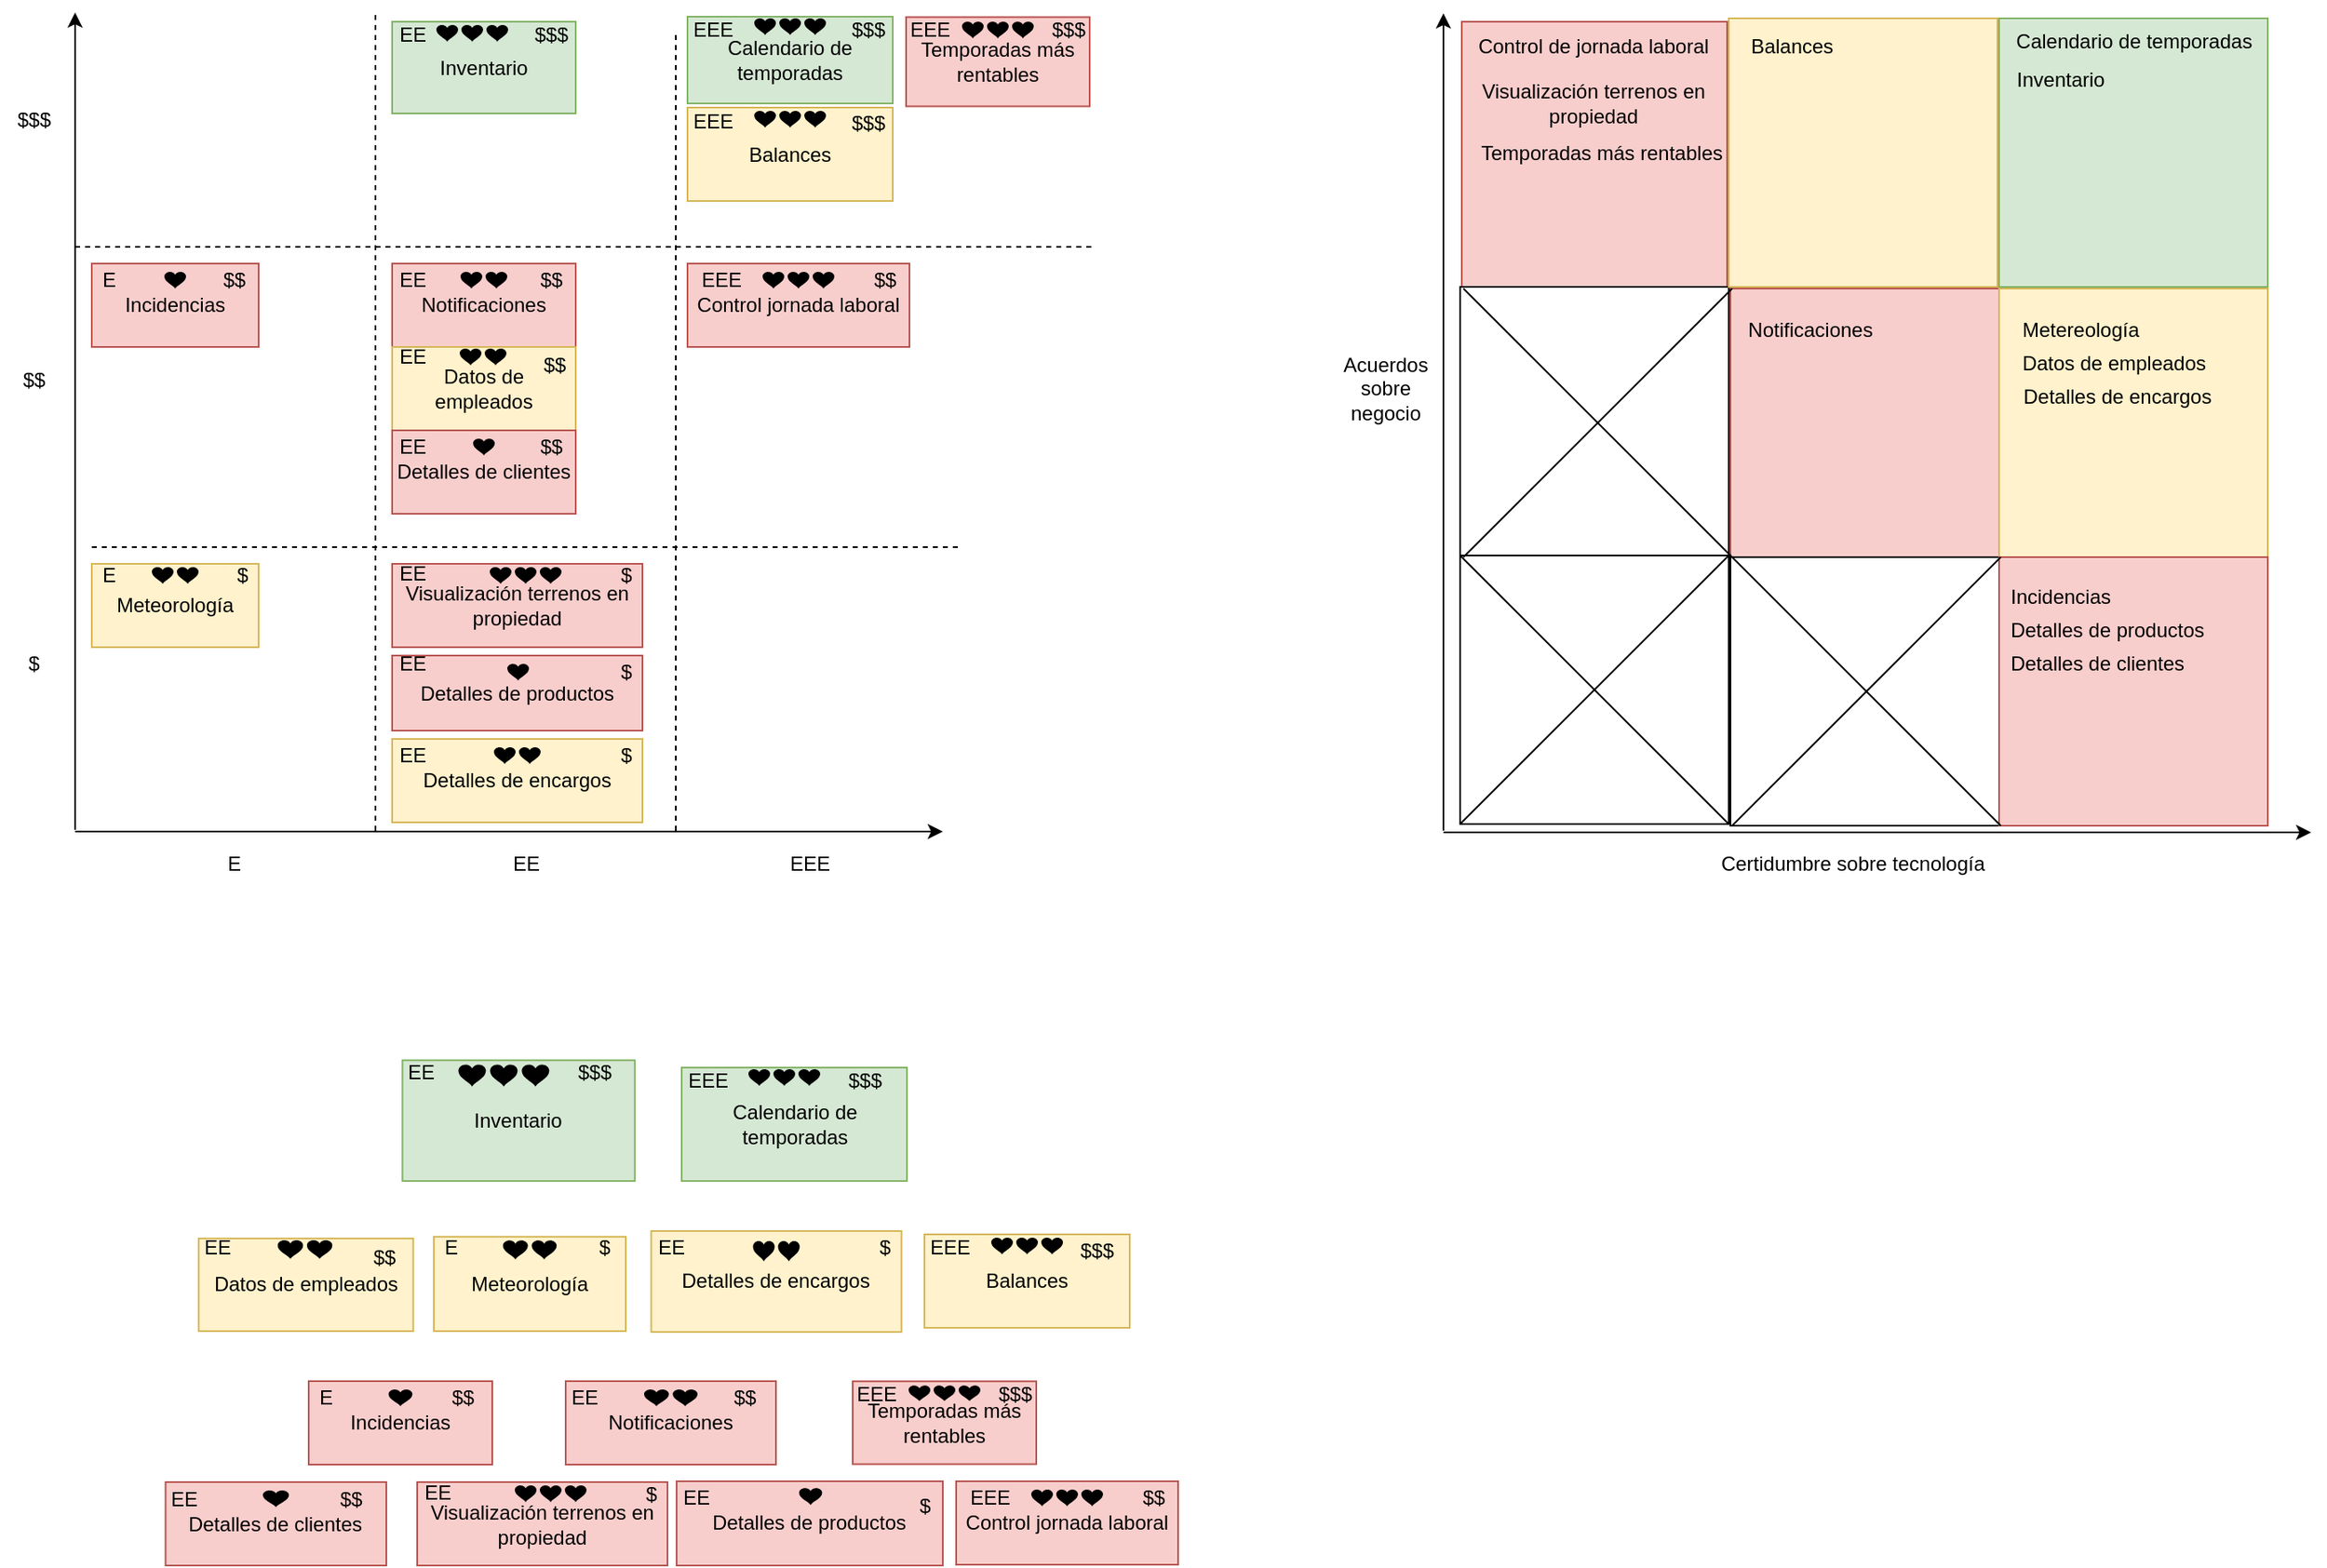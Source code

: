 <mxfile version="13.8.8" type="google"><diagram id="F2y6fxXFkvnbE19WJnJD" name="Page-1"><mxGraphModel dx="3422" dy="1370" grid="1" gridSize="10" guides="1" tooltips="1" connect="1" arrows="1" fold="1" page="1" pageScale="1" pageWidth="827" pageHeight="1169" math="0" shadow="0"><root><mxCell id="0"/><mxCell id="1" parent="0"/><mxCell id="ENHyDAVpFrFjdX2hlnL2-1" value="" style="endArrow=classic;html=1;" edge="1" parent="1"><mxGeometry width="50" height="50" relative="1" as="geometry"><mxPoint x="40" y="510" as="sourcePoint"/><mxPoint x="40" y="20" as="targetPoint"/></mxGeometry></mxCell><mxCell id="ENHyDAVpFrFjdX2hlnL2-2" value="" style="endArrow=classic;html=1;" edge="1" parent="1"><mxGeometry width="50" height="50" relative="1" as="geometry"><mxPoint x="40" y="511" as="sourcePoint"/><mxPoint x="560" y="511" as="targetPoint"/></mxGeometry></mxCell><mxCell id="ENHyDAVpFrFjdX2hlnL2-4" value="" style="endArrow=none;dashed=1;html=1;" edge="1" parent="1"><mxGeometry width="50" height="50" relative="1" as="geometry"><mxPoint x="240" y="460" as="sourcePoint"/><mxPoint x="240" y="40" as="targetPoint"/></mxGeometry></mxCell><mxCell id="ENHyDAVpFrFjdX2hlnL2-6" value="" style="whiteSpace=wrap;html=1;aspect=fixed;fillColor=#f8cecc;strokeColor=#b85450;" vertex="1" parent="1"><mxGeometry x="51" y="25" width="159" height="159" as="geometry"/></mxCell><mxCell id="ENHyDAVpFrFjdX2hlnL2-7" value="" style="whiteSpace=wrap;html=1;aspect=fixed;" vertex="1" parent="1"><mxGeometry x="50" y="184" width="161" height="161" as="geometry"/></mxCell><mxCell id="ENHyDAVpFrFjdX2hlnL2-8" value="" style="whiteSpace=wrap;html=1;aspect=fixed;" vertex="1" parent="1"><mxGeometry x="50" y="345" width="161" height="161" as="geometry"/></mxCell><mxCell id="ENHyDAVpFrFjdX2hlnL2-9" value="" style="whiteSpace=wrap;html=1;aspect=fixed;fillColor=#fff2cc;strokeColor=#d6b656;" vertex="1" parent="1"><mxGeometry x="211" y="23" width="161" height="161" as="geometry"/></mxCell><mxCell id="ENHyDAVpFrFjdX2hlnL2-10" value="" style="whiteSpace=wrap;html=1;aspect=fixed;fillColor=#f8cecc;strokeColor=#b85450;" vertex="1" parent="1"><mxGeometry x="212" y="185" width="161" height="161" as="geometry"/></mxCell><mxCell id="ENHyDAVpFrFjdX2hlnL2-11" value="" style="whiteSpace=wrap;html=1;aspect=fixed;" vertex="1" parent="1"><mxGeometry x="212" y="346" width="161" height="161" as="geometry"/></mxCell><mxCell id="ENHyDAVpFrFjdX2hlnL2-12" value="" style="whiteSpace=wrap;html=1;aspect=fixed;fillColor=#d5e8d4;strokeColor=#82b366;" vertex="1" parent="1"><mxGeometry x="373" y="23" width="161" height="161" as="geometry"/></mxCell><mxCell id="ENHyDAVpFrFjdX2hlnL2-13" value="" style="whiteSpace=wrap;html=1;aspect=fixed;fillColor=#fff2cc;strokeColor=#d6b656;" vertex="1" parent="1"><mxGeometry x="373" y="185" width="161" height="161" as="geometry"/></mxCell><mxCell id="ENHyDAVpFrFjdX2hlnL2-14" value="" style="whiteSpace=wrap;html=1;aspect=fixed;fillColor=#f8cecc;strokeColor=#b85450;" vertex="1" parent="1"><mxGeometry x="373" y="346" width="161" height="161" as="geometry"/></mxCell><mxCell id="ENHyDAVpFrFjdX2hlnL2-16" value="" style="endArrow=none;html=1;exitX=0;exitY=0;exitDx=0;exitDy=0;entryX=1;entryY=1;entryDx=0;entryDy=0;" edge="1" parent="1" source="ENHyDAVpFrFjdX2hlnL2-8" target="ENHyDAVpFrFjdX2hlnL2-8"><mxGeometry width="50" height="50" relative="1" as="geometry"><mxPoint x="90.5" y="400" as="sourcePoint"/><mxPoint x="170.5" y="400" as="targetPoint"/></mxGeometry></mxCell><mxCell id="ENHyDAVpFrFjdX2hlnL2-17" value="" style="endArrow=none;html=1;exitX=0;exitY=1;exitDx=0;exitDy=0;entryX=1;entryY=0;entryDx=0;entryDy=0;" edge="1" parent="1" source="ENHyDAVpFrFjdX2hlnL2-8" target="ENHyDAVpFrFjdX2hlnL2-8"><mxGeometry width="50" height="50" relative="1" as="geometry"><mxPoint x="70" y="490" as="sourcePoint"/><mxPoint x="120" y="440" as="targetPoint"/></mxGeometry></mxCell><mxCell id="ENHyDAVpFrFjdX2hlnL2-19" value="" style="endArrow=none;html=1;exitX=0;exitY=0;exitDx=0;exitDy=0;entryX=1;entryY=1;entryDx=0;entryDy=0;" edge="1" parent="1"><mxGeometry width="50" height="50" relative="1" as="geometry"><mxPoint x="52" y="185" as="sourcePoint"/><mxPoint x="213" y="346" as="targetPoint"/></mxGeometry></mxCell><mxCell id="ENHyDAVpFrFjdX2hlnL2-20" value="" style="endArrow=none;html=1;exitX=0;exitY=1;exitDx=0;exitDy=0;entryX=1;entryY=0;entryDx=0;entryDy=0;" edge="1" parent="1"><mxGeometry width="50" height="50" relative="1" as="geometry"><mxPoint x="52" y="346" as="sourcePoint"/><mxPoint x="213" y="185" as="targetPoint"/></mxGeometry></mxCell><mxCell id="ENHyDAVpFrFjdX2hlnL2-21" value="" style="endArrow=none;html=1;exitX=0;exitY=0;exitDx=0;exitDy=0;entryX=1;entryY=1;entryDx=0;entryDy=0;" edge="1" parent="1"><mxGeometry width="50" height="50" relative="1" as="geometry"><mxPoint x="213" y="346" as="sourcePoint"/><mxPoint x="374" y="507" as="targetPoint"/></mxGeometry></mxCell><mxCell id="ENHyDAVpFrFjdX2hlnL2-22" value="" style="endArrow=none;html=1;exitX=0;exitY=1;exitDx=0;exitDy=0;entryX=1;entryY=0;entryDx=0;entryDy=0;" edge="1" parent="1"><mxGeometry width="50" height="50" relative="1" as="geometry"><mxPoint x="213" y="507" as="sourcePoint"/><mxPoint x="374" y="346" as="targetPoint"/></mxGeometry></mxCell><mxCell id="ENHyDAVpFrFjdX2hlnL2-24" value="Acuerdos&lt;br&gt;sobre&lt;br&gt;negocio" style="text;html=1;align=center;verticalAlign=middle;resizable=0;points=[];autosize=1;" vertex="1" parent="1"><mxGeometry x="-30" y="220" width="70" height="50" as="geometry"/></mxCell><mxCell id="ENHyDAVpFrFjdX2hlnL2-25" value="Certidumbre sobre tecnología" style="text;html=1;align=center;verticalAlign=middle;resizable=0;points=[];autosize=1;" vertex="1" parent="1"><mxGeometry x="200" y="520" width="170" height="20" as="geometry"/></mxCell><mxCell id="ENHyDAVpFrFjdX2hlnL2-26" value="Metereología" style="text;html=1;strokeColor=none;fillColor=none;align=center;verticalAlign=middle;whiteSpace=wrap;rounded=0;" vertex="1" parent="1"><mxGeometry x="402" y="200" width="40" height="20" as="geometry"/></mxCell><mxCell id="ENHyDAVpFrFjdX2hlnL2-27" value="Calendario de temporadas" style="text;html=1;strokeColor=none;fillColor=none;align=center;verticalAlign=middle;whiteSpace=wrap;rounded=0;" vertex="1" parent="1"><mxGeometry x="378.5" y="27" width="150" height="20" as="geometry"/></mxCell><mxCell id="ENHyDAVpFrFjdX2hlnL2-28" value="Notificaciones" style="text;html=1;strokeColor=none;fillColor=none;align=center;verticalAlign=middle;whiteSpace=wrap;rounded=0;" vertex="1" parent="1"><mxGeometry x="240" y="200" width="40" height="20" as="geometry"/></mxCell><mxCell id="ENHyDAVpFrFjdX2hlnL2-29" value="Datos de empleados" style="text;html=1;strokeColor=none;fillColor=none;align=center;verticalAlign=middle;whiteSpace=wrap;rounded=0;" vertex="1" parent="1"><mxGeometry x="376.5" y="220" width="130" height="20" as="geometry"/></mxCell><mxCell id="ENHyDAVpFrFjdX2hlnL2-30" value="Balances" style="text;html=1;strokeColor=none;fillColor=none;align=center;verticalAlign=middle;whiteSpace=wrap;rounded=0;" vertex="1" parent="1"><mxGeometry x="229" y="30" width="40" height="20" as="geometry"/></mxCell><mxCell id="ENHyDAVpFrFjdX2hlnL2-31" value="Control de jornada laboral" style="text;html=1;strokeColor=none;fillColor=none;align=center;verticalAlign=middle;whiteSpace=wrap;rounded=0;" vertex="1" parent="1"><mxGeometry x="50" y="30" width="160" height="20" as="geometry"/></mxCell><mxCell id="ENHyDAVpFrFjdX2hlnL2-32" value="Inventario" style="text;html=1;strokeColor=none;fillColor=none;align=center;verticalAlign=middle;whiteSpace=wrap;rounded=0;" vertex="1" parent="1"><mxGeometry x="390" y="50" width="40" height="20" as="geometry"/></mxCell><mxCell id="ENHyDAVpFrFjdX2hlnL2-33" value="Incidencias" style="text;html=1;strokeColor=none;fillColor=none;align=center;verticalAlign=middle;whiteSpace=wrap;rounded=0;" vertex="1" parent="1"><mxGeometry x="390" y="360" width="40" height="20" as="geometry"/></mxCell><mxCell id="ENHyDAVpFrFjdX2hlnL2-36" value="Visualización terrenos en propiedad" style="text;html=1;strokeColor=none;fillColor=none;align=center;verticalAlign=middle;whiteSpace=wrap;rounded=0;" vertex="1" parent="1"><mxGeometry x="50" y="64" width="160" height="20" as="geometry"/></mxCell><mxCell id="ENHyDAVpFrFjdX2hlnL2-37" value="Temporadas más rentables" style="text;html=1;strokeColor=none;fillColor=none;align=center;verticalAlign=middle;whiteSpace=wrap;rounded=0;" vertex="1" parent="1"><mxGeometry x="60" y="93.5" width="150" height="20" as="geometry"/></mxCell><mxCell id="ENHyDAVpFrFjdX2hlnL2-38" value="Detalles de productos" style="text;html=1;strokeColor=none;fillColor=none;align=center;verticalAlign=middle;whiteSpace=wrap;rounded=0;" vertex="1" parent="1"><mxGeometry x="376.5" y="380" width="122" height="20" as="geometry"/></mxCell><mxCell id="ENHyDAVpFrFjdX2hlnL2-39" value="Detalles de encargos" style="text;html=1;strokeColor=none;fillColor=none;align=center;verticalAlign=middle;whiteSpace=wrap;rounded=0;" vertex="1" parent="1"><mxGeometry x="377.5" y="240" width="131.5" height="20" as="geometry"/></mxCell><mxCell id="ENHyDAVpFrFjdX2hlnL2-40" value="Detalles de clientes" style="text;html=1;strokeColor=none;fillColor=none;align=center;verticalAlign=middle;whiteSpace=wrap;rounded=0;" vertex="1" parent="1"><mxGeometry x="365.75" y="400" width="131.5" height="20" as="geometry"/></mxCell><mxCell id="ENHyDAVpFrFjdX2hlnL2-42" value="Visualización terrenos en propiedad" style="rounded=0;whiteSpace=wrap;html=1;fillColor=#f8cecc;strokeColor=#b85450;" vertex="1" parent="1"><mxGeometry x="-590" y="350" width="150" height="50" as="geometry"/></mxCell><mxCell id="ENHyDAVpFrFjdX2hlnL2-43" value="Control jornada laboral" style="rounded=0;whiteSpace=wrap;html=1;fillColor=#f8cecc;strokeColor=#b85450;" vertex="1" parent="1"><mxGeometry x="-413" y="170" width="133" height="50" as="geometry"/></mxCell><mxCell id="ENHyDAVpFrFjdX2hlnL2-44" value="Balances" style="rounded=0;whiteSpace=wrap;html=1;fillColor=#fff2cc;strokeColor=#d6b656;" vertex="1" parent="1"><mxGeometry x="-413" y="76.5" width="123" height="56" as="geometry"/></mxCell><mxCell id="ENHyDAVpFrFjdX2hlnL2-45" value="Inventario" style="rounded=0;whiteSpace=wrap;html=1;fillColor=#d5e8d4;strokeColor=#82b366;" vertex="1" parent="1"><mxGeometry x="-590" y="25" width="110" height="55" as="geometry"/></mxCell><mxCell id="ENHyDAVpFrFjdX2hlnL2-46" value="Calendario de temporadas" style="rounded=0;whiteSpace=wrap;html=1;fillColor=#d5e8d4;strokeColor=#82b366;" vertex="1" parent="1"><mxGeometry x="-413" y="22" width="123" height="52" as="geometry"/></mxCell><mxCell id="ENHyDAVpFrFjdX2hlnL2-47" value="Temporadas más rentables" style="rounded=0;whiteSpace=wrap;html=1;fillColor=#f8cecc;strokeColor=#b85450;" vertex="1" parent="1"><mxGeometry x="-282" y="22.25" width="110" height="53.5" as="geometry"/></mxCell><mxCell id="ENHyDAVpFrFjdX2hlnL2-48" value="" style="endArrow=classic;html=1;" edge="1" parent="1"><mxGeometry width="50" height="50" relative="1" as="geometry"><mxPoint x="-780" y="509.5" as="sourcePoint"/><mxPoint x="-780" y="19.5" as="targetPoint"/></mxGeometry></mxCell><mxCell id="ENHyDAVpFrFjdX2hlnL2-49" value="" style="endArrow=classic;html=1;" edge="1" parent="1"><mxGeometry width="50" height="50" relative="1" as="geometry"><mxPoint x="-780" y="510.5" as="sourcePoint"/><mxPoint x="-260" y="510.5" as="targetPoint"/></mxGeometry></mxCell><mxCell id="ENHyDAVpFrFjdX2hlnL2-50" value="" style="endArrow=none;dashed=1;html=1;" edge="1" parent="1"><mxGeometry width="50" height="50" relative="1" as="geometry"><mxPoint x="-600" y="510" as="sourcePoint"/><mxPoint x="-600" y="20" as="targetPoint"/></mxGeometry></mxCell><mxCell id="ENHyDAVpFrFjdX2hlnL2-51" value="" style="endArrow=none;dashed=1;html=1;" edge="1" parent="1"><mxGeometry width="50" height="50" relative="1" as="geometry"><mxPoint x="-420" y="510" as="sourcePoint"/><mxPoint x="-420" y="30" as="targetPoint"/></mxGeometry></mxCell><mxCell id="ENHyDAVpFrFjdX2hlnL2-52" value="" style="endArrow=none;dashed=1;html=1;" edge="1" parent="1"><mxGeometry width="50" height="50" relative="1" as="geometry"><mxPoint x="-770" y="340" as="sourcePoint"/><mxPoint x="-250" y="340" as="targetPoint"/></mxGeometry></mxCell><mxCell id="ENHyDAVpFrFjdX2hlnL2-53" value="" style="endArrow=none;dashed=1;html=1;" edge="1" parent="1"><mxGeometry width="50" height="50" relative="1" as="geometry"><mxPoint x="-780" y="160" as="sourcePoint"/><mxPoint x="-170" y="160" as="targetPoint"/></mxGeometry></mxCell><mxCell id="ENHyDAVpFrFjdX2hlnL2-54" value="EEE" style="text;html=1;align=center;verticalAlign=middle;resizable=0;points=[];autosize=1;" vertex="1" parent="1"><mxGeometry x="-360" y="520" width="40" height="20" as="geometry"/></mxCell><mxCell id="ENHyDAVpFrFjdX2hlnL2-55" value="EE" style="text;html=1;align=center;verticalAlign=middle;resizable=0;points=[];autosize=1;" vertex="1" parent="1"><mxGeometry x="-525" y="520" width="30" height="20" as="geometry"/></mxCell><mxCell id="ENHyDAVpFrFjdX2hlnL2-56" value="E" style="text;html=1;align=center;verticalAlign=middle;resizable=0;points=[];autosize=1;" vertex="1" parent="1"><mxGeometry x="-695" y="520" width="20" height="20" as="geometry"/></mxCell><mxCell id="ENHyDAVpFrFjdX2hlnL2-57" value="$" style="text;html=1;align=center;verticalAlign=middle;resizable=0;points=[];autosize=1;" vertex="1" parent="1"><mxGeometry x="-815" y="400" width="20" height="20" as="geometry"/></mxCell><mxCell id="ENHyDAVpFrFjdX2hlnL2-58" value="$$" style="text;html=1;align=center;verticalAlign=middle;resizable=0;points=[];autosize=1;" vertex="1" parent="1"><mxGeometry x="-820" y="230" width="30" height="20" as="geometry"/></mxCell><mxCell id="ENHyDAVpFrFjdX2hlnL2-59" value="$$$" style="text;html=1;align=center;verticalAlign=middle;resizable=0;points=[];autosize=1;" vertex="1" parent="1"><mxGeometry x="-825" y="73.5" width="40" height="20" as="geometry"/></mxCell><mxCell id="ENHyDAVpFrFjdX2hlnL2-60" value="Notificaciones" style="rounded=0;whiteSpace=wrap;html=1;fillColor=#f8cecc;strokeColor=#b85450;" vertex="1" parent="1"><mxGeometry x="-590" y="170" width="110" height="50" as="geometry"/></mxCell><mxCell id="ENHyDAVpFrFjdX2hlnL2-61" value="Meteorología" style="rounded=0;whiteSpace=wrap;html=1;fillColor=#fff2cc;strokeColor=#d6b656;" vertex="1" parent="1"><mxGeometry x="-770" y="350" width="100" height="50" as="geometry"/></mxCell><mxCell id="ENHyDAVpFrFjdX2hlnL2-62" value="Datos de empleados" style="rounded=0;whiteSpace=wrap;html=1;fillColor=#fff2cc;strokeColor=#d6b656;" vertex="1" parent="1"><mxGeometry x="-590" y="220" width="110" height="50" as="geometry"/></mxCell><mxCell id="ENHyDAVpFrFjdX2hlnL2-63" value="Detalles de encargos" style="rounded=0;whiteSpace=wrap;html=1;fillColor=#fff2cc;strokeColor=#d6b656;" vertex="1" parent="1"><mxGeometry x="-590" y="455" width="150" height="50" as="geometry"/></mxCell><mxCell id="ENHyDAVpFrFjdX2hlnL2-64" value="Incidencias" style="rounded=0;whiteSpace=wrap;html=1;fillColor=#f8cecc;strokeColor=#b85450;" vertex="1" parent="1"><mxGeometry x="-770" y="170" width="100" height="50" as="geometry"/></mxCell><mxCell id="ENHyDAVpFrFjdX2hlnL2-65" value="Detalles de productos" style="rounded=0;whiteSpace=wrap;html=1;fillColor=#f8cecc;strokeColor=#b85450;" vertex="1" parent="1"><mxGeometry x="-590" y="405" width="150" height="45" as="geometry"/></mxCell><mxCell id="ENHyDAVpFrFjdX2hlnL2-66" value="Detalles de clientes" style="rounded=0;whiteSpace=wrap;html=1;fillColor=#f8cecc;strokeColor=#b85450;" vertex="1" parent="1"><mxGeometry x="-590" y="270" width="110" height="50" as="geometry"/></mxCell><mxCell id="ENHyDAVpFrFjdX2hlnL2-69" value="" style="shape=mxgraph.signs.healthcare.heart_2;html=1;pointerEvents=1;fillColor=#000000;strokeColor=none;verticalLabelPosition=bottom;verticalAlign=top;align=center;" vertex="1" parent="1"><mxGeometry x="-338" y="175" width="13" height="10" as="geometry"/></mxCell><mxCell id="ENHyDAVpFrFjdX2hlnL2-71" value="" style="shape=mxgraph.signs.healthcare.heart_2;html=1;pointerEvents=1;fillColor=#000000;strokeColor=none;verticalLabelPosition=bottom;verticalAlign=top;align=center;" vertex="1" parent="1"><mxGeometry x="-353" y="175" width="13" height="10" as="geometry"/></mxCell><mxCell id="ENHyDAVpFrFjdX2hlnL2-72" value="" style="shape=mxgraph.signs.healthcare.heart_2;html=1;pointerEvents=1;fillColor=#000000;strokeColor=none;verticalLabelPosition=bottom;verticalAlign=top;align=center;" vertex="1" parent="1"><mxGeometry x="-368" y="175" width="13" height="10" as="geometry"/></mxCell><mxCell id="ENHyDAVpFrFjdX2hlnL2-76" value="" style="shape=mxgraph.signs.healthcare.heart_2;html=1;pointerEvents=1;fillColor=#000000;strokeColor=none;verticalLabelPosition=bottom;verticalAlign=top;align=center;" vertex="1" parent="1"><mxGeometry x="-501.5" y="352" width="13" height="10" as="geometry"/></mxCell><mxCell id="ENHyDAVpFrFjdX2hlnL2-77" value="" style="shape=mxgraph.signs.healthcare.heart_2;html=1;pointerEvents=1;fillColor=#000000;strokeColor=none;verticalLabelPosition=bottom;verticalAlign=top;align=center;" vertex="1" parent="1"><mxGeometry x="-516.5" y="352" width="13" height="10" as="geometry"/></mxCell><mxCell id="ENHyDAVpFrFjdX2hlnL2-78" value="" style="shape=mxgraph.signs.healthcare.heart_2;html=1;pointerEvents=1;fillColor=#000000;strokeColor=none;verticalLabelPosition=bottom;verticalAlign=top;align=center;" vertex="1" parent="1"><mxGeometry x="-531.5" y="352" width="13" height="10" as="geometry"/></mxCell><mxCell id="ENHyDAVpFrFjdX2hlnL2-82" value="" style="shape=mxgraph.signs.healthcare.heart_2;html=1;pointerEvents=1;fillColor=#000000;strokeColor=none;verticalLabelPosition=bottom;verticalAlign=top;align=center;" vertex="1" parent="1"><mxGeometry x="-218.5" y="25" width="13" height="10" as="geometry"/></mxCell><mxCell id="ENHyDAVpFrFjdX2hlnL2-83" value="" style="shape=mxgraph.signs.healthcare.heart_2;html=1;pointerEvents=1;fillColor=#000000;strokeColor=none;verticalLabelPosition=bottom;verticalAlign=top;align=center;" vertex="1" parent="1"><mxGeometry x="-233.5" y="25" width="13" height="10" as="geometry"/></mxCell><mxCell id="ENHyDAVpFrFjdX2hlnL2-84" value="" style="shape=mxgraph.signs.healthcare.heart_2;html=1;pointerEvents=1;fillColor=#000000;strokeColor=none;verticalLabelPosition=bottom;verticalAlign=top;align=center;" vertex="1" parent="1"><mxGeometry x="-248.5" y="25" width="13" height="10" as="geometry"/></mxCell><mxCell id="ENHyDAVpFrFjdX2hlnL2-85" value="" style="shape=mxgraph.signs.healthcare.heart_2;html=1;pointerEvents=1;fillColor=#000000;strokeColor=none;verticalLabelPosition=bottom;verticalAlign=top;align=center;" vertex="1" parent="1"><mxGeometry x="-343" y="78.5" width="13" height="10" as="geometry"/></mxCell><mxCell id="ENHyDAVpFrFjdX2hlnL2-86" value="" style="shape=mxgraph.signs.healthcare.heart_2;html=1;pointerEvents=1;fillColor=#000000;strokeColor=none;verticalLabelPosition=bottom;verticalAlign=top;align=center;" vertex="1" parent="1"><mxGeometry x="-358" y="78.5" width="13" height="10" as="geometry"/></mxCell><mxCell id="ENHyDAVpFrFjdX2hlnL2-87" value="" style="shape=mxgraph.signs.healthcare.heart_2;html=1;pointerEvents=1;fillColor=#000000;strokeColor=none;verticalLabelPosition=bottom;verticalAlign=top;align=center;" vertex="1" parent="1"><mxGeometry x="-373" y="78.5" width="13" height="10" as="geometry"/></mxCell><mxCell id="ENHyDAVpFrFjdX2hlnL2-91" value="" style="shape=mxgraph.signs.healthcare.heart_2;html=1;pointerEvents=1;fillColor=#000000;strokeColor=none;verticalLabelPosition=bottom;verticalAlign=top;align=center;" vertex="1" parent="1"><mxGeometry x="-343" y="23" width="13" height="10" as="geometry"/></mxCell><mxCell id="ENHyDAVpFrFjdX2hlnL2-92" value="" style="shape=mxgraph.signs.healthcare.heart_2;html=1;pointerEvents=1;fillColor=#000000;strokeColor=none;verticalLabelPosition=bottom;verticalAlign=top;align=center;" vertex="1" parent="1"><mxGeometry x="-358" y="23" width="13" height="10" as="geometry"/></mxCell><mxCell id="ENHyDAVpFrFjdX2hlnL2-93" value="" style="shape=mxgraph.signs.healthcare.heart_2;html=1;pointerEvents=1;fillColor=#000000;strokeColor=none;verticalLabelPosition=bottom;verticalAlign=top;align=center;" vertex="1" parent="1"><mxGeometry x="-373" y="23" width="13" height="10" as="geometry"/></mxCell><mxCell id="ENHyDAVpFrFjdX2hlnL2-94" value="" style="shape=mxgraph.signs.healthcare.heart_2;html=1;pointerEvents=1;fillColor=#000000;strokeColor=none;verticalLabelPosition=bottom;verticalAlign=top;align=center;" vertex="1" parent="1"><mxGeometry x="-533.5" y="27" width="13" height="10" as="geometry"/></mxCell><mxCell id="ENHyDAVpFrFjdX2hlnL2-95" value="" style="shape=mxgraph.signs.healthcare.heart_2;html=1;pointerEvents=1;fillColor=#000000;strokeColor=none;verticalLabelPosition=bottom;verticalAlign=top;align=center;" vertex="1" parent="1"><mxGeometry x="-548.5" y="27" width="13" height="10" as="geometry"/></mxCell><mxCell id="ENHyDAVpFrFjdX2hlnL2-96" value="" style="shape=mxgraph.signs.healthcare.heart_2;html=1;pointerEvents=1;fillColor=#000000;strokeColor=none;verticalLabelPosition=bottom;verticalAlign=top;align=center;" vertex="1" parent="1"><mxGeometry x="-563.5" y="27" width="13" height="10" as="geometry"/></mxCell><mxCell id="ENHyDAVpFrFjdX2hlnL2-100" value="" style="shape=mxgraph.signs.healthcare.heart_2;html=1;pointerEvents=1;fillColor=#000000;strokeColor=none;verticalLabelPosition=bottom;verticalAlign=top;align=center;" vertex="1" parent="1"><mxGeometry x="-534" y="175" width="13" height="10" as="geometry"/></mxCell><mxCell id="ENHyDAVpFrFjdX2hlnL2-101" value="" style="shape=mxgraph.signs.healthcare.heart_2;html=1;pointerEvents=1;fillColor=#000000;strokeColor=none;verticalLabelPosition=bottom;verticalAlign=top;align=center;" vertex="1" parent="1"><mxGeometry x="-549" y="175" width="13" height="10" as="geometry"/></mxCell><mxCell id="ENHyDAVpFrFjdX2hlnL2-102" value="" style="shape=mxgraph.signs.healthcare.heart_2;html=1;pointerEvents=1;fillColor=#000000;strokeColor=none;verticalLabelPosition=bottom;verticalAlign=top;align=center;" vertex="1" parent="1"><mxGeometry x="-719" y="352" width="13" height="10" as="geometry"/></mxCell><mxCell id="ENHyDAVpFrFjdX2hlnL2-103" value="" style="shape=mxgraph.signs.healthcare.heart_2;html=1;pointerEvents=1;fillColor=#000000;strokeColor=none;verticalLabelPosition=bottom;verticalAlign=top;align=center;" vertex="1" parent="1"><mxGeometry x="-734" y="352" width="13" height="10" as="geometry"/></mxCell><mxCell id="ENHyDAVpFrFjdX2hlnL2-104" value="" style="shape=mxgraph.signs.healthcare.heart_2;html=1;pointerEvents=1;fillColor=#000000;strokeColor=none;verticalLabelPosition=bottom;verticalAlign=top;align=center;" vertex="1" parent="1"><mxGeometry x="-534.5" y="221" width="13" height="10" as="geometry"/></mxCell><mxCell id="ENHyDAVpFrFjdX2hlnL2-105" value="" style="shape=mxgraph.signs.healthcare.heart_2;html=1;pointerEvents=1;fillColor=#000000;strokeColor=none;verticalLabelPosition=bottom;verticalAlign=top;align=center;" vertex="1" parent="1"><mxGeometry x="-549.5" y="221" width="13" height="10" as="geometry"/></mxCell><mxCell id="ENHyDAVpFrFjdX2hlnL2-106" value="" style="shape=mxgraph.signs.healthcare.heart_2;html=1;pointerEvents=1;fillColor=#000000;strokeColor=none;verticalLabelPosition=bottom;verticalAlign=top;align=center;" vertex="1" parent="1"><mxGeometry x="-514" y="460" width="13" height="10" as="geometry"/></mxCell><mxCell id="ENHyDAVpFrFjdX2hlnL2-107" value="" style="shape=mxgraph.signs.healthcare.heart_2;html=1;pointerEvents=1;fillColor=#000000;strokeColor=none;verticalLabelPosition=bottom;verticalAlign=top;align=center;" vertex="1" parent="1"><mxGeometry x="-529" y="460" width="13" height="10" as="geometry"/></mxCell><mxCell id="ENHyDAVpFrFjdX2hlnL2-108" value="" style="shape=mxgraph.signs.healthcare.heart_2;html=1;pointerEvents=1;fillColor=#000000;strokeColor=none;verticalLabelPosition=bottom;verticalAlign=top;align=center;" vertex="1" parent="1"><mxGeometry x="-521" y="410" width="13" height="10" as="geometry"/></mxCell><mxCell id="ENHyDAVpFrFjdX2hlnL2-109" value="" style="shape=mxgraph.signs.healthcare.heart_2;html=1;pointerEvents=1;fillColor=#000000;strokeColor=none;verticalLabelPosition=bottom;verticalAlign=top;align=center;" vertex="1" parent="1"><mxGeometry x="-541.5" y="275" width="13" height="10" as="geometry"/></mxCell><mxCell id="ENHyDAVpFrFjdX2hlnL2-110" value="" style="shape=mxgraph.signs.healthcare.heart_2;html=1;pointerEvents=1;fillColor=#000000;strokeColor=none;verticalLabelPosition=bottom;verticalAlign=top;align=center;" vertex="1" parent="1"><mxGeometry x="-726.5" y="175" width="13" height="10" as="geometry"/></mxCell><mxCell id="ENHyDAVpFrFjdX2hlnL2-125" value="$" style="text;html=1;align=center;verticalAlign=middle;resizable=0;points=[];autosize=1;" vertex="1" parent="1"><mxGeometry x="-690" y="347" width="20" height="20" as="geometry"/></mxCell><mxCell id="ENHyDAVpFrFjdX2hlnL2-126" value="$" style="text;html=1;align=center;verticalAlign=middle;resizable=0;points=[];autosize=1;" vertex="1" parent="1"><mxGeometry x="-460" y="347" width="20" height="20" as="geometry"/></mxCell><mxCell id="ENHyDAVpFrFjdX2hlnL2-127" value="$" style="text;html=1;align=center;verticalAlign=middle;resizable=0;points=[];autosize=1;" vertex="1" parent="1"><mxGeometry x="-460" y="405" width="20" height="20" as="geometry"/></mxCell><mxCell id="ENHyDAVpFrFjdX2hlnL2-128" value="$" style="text;html=1;align=center;verticalAlign=middle;resizable=0;points=[];autosize=1;" vertex="1" parent="1"><mxGeometry x="-460" y="455" width="20" height="20" as="geometry"/></mxCell><mxCell id="ENHyDAVpFrFjdX2hlnL2-129" value="$$" style="text;html=1;align=center;verticalAlign=middle;resizable=0;points=[];autosize=1;" vertex="1" parent="1"><mxGeometry x="-700" y="170" width="30" height="20" as="geometry"/></mxCell><mxCell id="ENHyDAVpFrFjdX2hlnL2-130" value="$$" style="text;html=1;align=center;verticalAlign=middle;resizable=0;points=[];autosize=1;" vertex="1" parent="1"><mxGeometry x="-510" y="170" width="30" height="20" as="geometry"/></mxCell><mxCell id="ENHyDAVpFrFjdX2hlnL2-131" value="$$" style="text;html=1;align=center;verticalAlign=middle;resizable=0;points=[];autosize=1;" vertex="1" parent="1"><mxGeometry x="-508" y="221" width="30" height="20" as="geometry"/></mxCell><mxCell id="ENHyDAVpFrFjdX2hlnL2-132" value="$$" style="text;html=1;align=center;verticalAlign=middle;resizable=0;points=[];autosize=1;" vertex="1" parent="1"><mxGeometry x="-510" y="270" width="30" height="20" as="geometry"/></mxCell><mxCell id="ENHyDAVpFrFjdX2hlnL2-133" value="$$" style="text;html=1;align=center;verticalAlign=middle;resizable=0;points=[];autosize=1;" vertex="1" parent="1"><mxGeometry x="-310" y="170" width="30" height="20" as="geometry"/></mxCell><mxCell id="ENHyDAVpFrFjdX2hlnL2-134" value="$$$" style="text;html=1;align=center;verticalAlign=middle;resizable=0;points=[];autosize=1;" vertex="1" parent="1"><mxGeometry x="-515" y="23" width="40" height="20" as="geometry"/></mxCell><mxCell id="ENHyDAVpFrFjdX2hlnL2-135" value="$$$" style="text;html=1;align=center;verticalAlign=middle;resizable=0;points=[];autosize=1;" vertex="1" parent="1"><mxGeometry x="-325" y="20" width="40" height="20" as="geometry"/></mxCell><mxCell id="ENHyDAVpFrFjdX2hlnL2-136" value="$$$" style="text;html=1;align=center;verticalAlign=middle;resizable=0;points=[];autosize=1;" vertex="1" parent="1"><mxGeometry x="-205.5" y="20" width="40" height="20" as="geometry"/></mxCell><mxCell id="ENHyDAVpFrFjdX2hlnL2-138" value="$$$" style="text;html=1;align=center;verticalAlign=middle;resizable=0;points=[];autosize=1;" vertex="1" parent="1"><mxGeometry x="-325" y="75.75" width="40" height="20" as="geometry"/></mxCell><mxCell id="ENHyDAVpFrFjdX2hlnL2-139" value="E" style="text;html=1;align=center;verticalAlign=middle;resizable=0;points=[];autosize=1;" vertex="1" parent="1"><mxGeometry x="-770" y="347" width="20" height="20" as="geometry"/></mxCell><mxCell id="ENHyDAVpFrFjdX2hlnL2-140" value="E" style="text;html=1;align=center;verticalAlign=middle;resizable=0;points=[];autosize=1;" vertex="1" parent="1"><mxGeometry x="-770" y="170" width="20" height="20" as="geometry"/></mxCell><mxCell id="ENHyDAVpFrFjdX2hlnL2-141" value="EE" style="text;html=1;align=center;verticalAlign=middle;resizable=0;points=[];autosize=1;" vertex="1" parent="1"><mxGeometry x="-593.5" y="346" width="30" height="20" as="geometry"/></mxCell><mxCell id="ENHyDAVpFrFjdX2hlnL2-142" value="EE" style="text;html=1;align=center;verticalAlign=middle;resizable=0;points=[];autosize=1;" vertex="1" parent="1"><mxGeometry x="-593.5" y="400" width="30" height="20" as="geometry"/></mxCell><mxCell id="ENHyDAVpFrFjdX2hlnL2-143" value="EE" style="text;html=1;align=center;verticalAlign=middle;resizable=0;points=[];autosize=1;" vertex="1" parent="1"><mxGeometry x="-593.5" y="455" width="30" height="20" as="geometry"/></mxCell><mxCell id="ENHyDAVpFrFjdX2hlnL2-144" value="EE" style="text;html=1;align=center;verticalAlign=middle;resizable=0;points=[];autosize=1;" vertex="1" parent="1"><mxGeometry x="-593.5" y="170" width="30" height="20" as="geometry"/></mxCell><mxCell id="ENHyDAVpFrFjdX2hlnL2-145" value="EE" style="text;html=1;align=center;verticalAlign=middle;resizable=0;points=[];autosize=1;" vertex="1" parent="1"><mxGeometry x="-593.5" y="216" width="30" height="20" as="geometry"/></mxCell><mxCell id="ENHyDAVpFrFjdX2hlnL2-146" value="EE" style="text;html=1;align=center;verticalAlign=middle;resizable=0;points=[];autosize=1;" vertex="1" parent="1"><mxGeometry x="-593.5" y="270" width="30" height="20" as="geometry"/></mxCell><mxCell id="ENHyDAVpFrFjdX2hlnL2-147" value="EE" style="text;html=1;align=center;verticalAlign=middle;resizable=0;points=[];autosize=1;" vertex="1" parent="1"><mxGeometry x="-593.5" y="23" width="30" height="20" as="geometry"/></mxCell><mxCell id="ENHyDAVpFrFjdX2hlnL2-148" value="EEE" style="text;html=1;align=center;verticalAlign=middle;resizable=0;points=[];autosize=1;" vertex="1" parent="1"><mxGeometry x="-413" y="170" width="40" height="20" as="geometry"/></mxCell><mxCell id="ENHyDAVpFrFjdX2hlnL2-149" value="EEE" style="text;html=1;align=center;verticalAlign=middle;resizable=0;points=[];autosize=1;" vertex="1" parent="1"><mxGeometry x="-418" y="74.5" width="40" height="20" as="geometry"/></mxCell><mxCell id="ENHyDAVpFrFjdX2hlnL2-150" value="EEE" style="text;html=1;align=center;verticalAlign=middle;resizable=0;points=[];autosize=1;" vertex="1" parent="1"><mxGeometry x="-418" y="20" width="40" height="20" as="geometry"/></mxCell><mxCell id="ENHyDAVpFrFjdX2hlnL2-151" value="EEE" style="text;html=1;align=center;verticalAlign=middle;resizable=0;points=[];autosize=1;" vertex="1" parent="1"><mxGeometry x="-288" y="20" width="40" height="20" as="geometry"/></mxCell><mxCell id="ENHyDAVpFrFjdX2hlnL2-232" value="" style="group" vertex="1" connectable="0" parent="1"><mxGeometry x="-588.25" y="645" width="150" height="75" as="geometry"/></mxCell><mxCell id="ENHyDAVpFrFjdX2hlnL2-155" value="Inventario" style="rounded=0;whiteSpace=wrap;html=1;fillColor=#d5e8d4;strokeColor=#82b366;" vertex="1" parent="ENHyDAVpFrFjdX2hlnL2-232"><mxGeometry x="4.43" y="2.632" width="139.241" height="72.368" as="geometry"/></mxCell><mxCell id="ENHyDAVpFrFjdX2hlnL2-192" value="" style="shape=mxgraph.signs.healthcare.heart_2;html=1;pointerEvents=1;fillColor=#000000;strokeColor=none;verticalLabelPosition=bottom;verticalAlign=top;align=center;" vertex="1" parent="ENHyDAVpFrFjdX2hlnL2-232"><mxGeometry x="75.949" y="5.263" width="16.456" height="13.158" as="geometry"/></mxCell><mxCell id="ENHyDAVpFrFjdX2hlnL2-193" value="" style="shape=mxgraph.signs.healthcare.heart_2;html=1;pointerEvents=1;fillColor=#000000;strokeColor=none;verticalLabelPosition=bottom;verticalAlign=top;align=center;" vertex="1" parent="ENHyDAVpFrFjdX2hlnL2-232"><mxGeometry x="56.962" y="5.263" width="16.456" height="13.158" as="geometry"/></mxCell><mxCell id="ENHyDAVpFrFjdX2hlnL2-194" value="" style="shape=mxgraph.signs.healthcare.heart_2;html=1;pointerEvents=1;fillColor=#000000;strokeColor=none;verticalLabelPosition=bottom;verticalAlign=top;align=center;" vertex="1" parent="ENHyDAVpFrFjdX2hlnL2-232"><mxGeometry x="37.975" y="5.263" width="16.456" height="13.158" as="geometry"/></mxCell><mxCell id="ENHyDAVpFrFjdX2hlnL2-215" value="$$$" style="text;html=1;align=center;verticalAlign=middle;resizable=0;points=[];autosize=1;" vertex="1" parent="ENHyDAVpFrFjdX2hlnL2-232"><mxGeometry x="99.367" width="40" height="20" as="geometry"/></mxCell><mxCell id="ENHyDAVpFrFjdX2hlnL2-227" value="EE" style="text;html=1;align=center;verticalAlign=middle;resizable=0;points=[];autosize=1;" vertex="1" parent="ENHyDAVpFrFjdX2hlnL2-232"><mxGeometry width="30" height="20" as="geometry"/></mxCell><mxCell id="ENHyDAVpFrFjdX2hlnL2-233" value="" style="group" vertex="1" connectable="0" parent="1"><mxGeometry x="-421.5" y="650" width="140" height="70" as="geometry"/></mxCell><mxCell id="ENHyDAVpFrFjdX2hlnL2-156" value="Calendario de temporadas" style="rounded=0;whiteSpace=wrap;html=1;fillColor=#d5e8d4;strokeColor=#82b366;" vertex="1" parent="ENHyDAVpFrFjdX2hlnL2-233"><mxGeometry x="5" y="2" width="135" height="68" as="geometry"/></mxCell><mxCell id="ENHyDAVpFrFjdX2hlnL2-189" value="" style="shape=mxgraph.signs.healthcare.heart_2;html=1;pointerEvents=1;fillColor=#000000;strokeColor=none;verticalLabelPosition=bottom;verticalAlign=top;align=center;" vertex="1" parent="ENHyDAVpFrFjdX2hlnL2-233"><mxGeometry x="75" y="3" width="13" height="10" as="geometry"/></mxCell><mxCell id="ENHyDAVpFrFjdX2hlnL2-190" value="" style="shape=mxgraph.signs.healthcare.heart_2;html=1;pointerEvents=1;fillColor=#000000;strokeColor=none;verticalLabelPosition=bottom;verticalAlign=top;align=center;" vertex="1" parent="ENHyDAVpFrFjdX2hlnL2-233"><mxGeometry x="60" y="3" width="13" height="10" as="geometry"/></mxCell><mxCell id="ENHyDAVpFrFjdX2hlnL2-191" value="" style="shape=mxgraph.signs.healthcare.heart_2;html=1;pointerEvents=1;fillColor=#000000;strokeColor=none;verticalLabelPosition=bottom;verticalAlign=top;align=center;" vertex="1" parent="ENHyDAVpFrFjdX2hlnL2-233"><mxGeometry x="45" y="3" width="13" height="10" as="geometry"/></mxCell><mxCell id="ENHyDAVpFrFjdX2hlnL2-230" value="EEE" style="text;html=1;align=center;verticalAlign=middle;resizable=0;points=[];autosize=1;" vertex="1" parent="ENHyDAVpFrFjdX2hlnL2-233"><mxGeometry width="40" height="20" as="geometry"/></mxCell><mxCell id="ENHyDAVpFrFjdX2hlnL2-216" value="$$$" style="text;html=1;align=center;verticalAlign=middle;resizable=0;points=[];autosize=1;" vertex="1" parent="ENHyDAVpFrFjdX2hlnL2-233"><mxGeometry x="94" width="40" height="20" as="geometry"/></mxCell><mxCell id="ENHyDAVpFrFjdX2hlnL2-234" value="" style="group" vertex="1" connectable="0" parent="1"><mxGeometry x="-276" y="750" width="128" height="58" as="geometry"/></mxCell><mxCell id="ENHyDAVpFrFjdX2hlnL2-154" value="Balances" style="rounded=0;whiteSpace=wrap;html=1;fillColor=#fff2cc;strokeColor=#d6b656;" vertex="1" parent="ENHyDAVpFrFjdX2hlnL2-234"><mxGeometry x="5" y="2" width="123" height="56" as="geometry"/></mxCell><mxCell id="ENHyDAVpFrFjdX2hlnL2-186" value="" style="shape=mxgraph.signs.healthcare.heart_2;html=1;pointerEvents=1;fillColor=#000000;strokeColor=none;verticalLabelPosition=bottom;verticalAlign=top;align=center;" vertex="1" parent="ENHyDAVpFrFjdX2hlnL2-234"><mxGeometry x="75" y="4" width="13" height="10" as="geometry"/></mxCell><mxCell id="ENHyDAVpFrFjdX2hlnL2-187" value="" style="shape=mxgraph.signs.healthcare.heart_2;html=1;pointerEvents=1;fillColor=#000000;strokeColor=none;verticalLabelPosition=bottom;verticalAlign=top;align=center;" vertex="1" parent="ENHyDAVpFrFjdX2hlnL2-234"><mxGeometry x="60" y="4" width="13" height="10" as="geometry"/></mxCell><mxCell id="ENHyDAVpFrFjdX2hlnL2-188" value="" style="shape=mxgraph.signs.healthcare.heart_2;html=1;pointerEvents=1;fillColor=#000000;strokeColor=none;verticalLabelPosition=bottom;verticalAlign=top;align=center;" vertex="1" parent="ENHyDAVpFrFjdX2hlnL2-234"><mxGeometry x="45" y="4" width="13" height="10" as="geometry"/></mxCell><mxCell id="ENHyDAVpFrFjdX2hlnL2-229" value="EEE" style="text;html=1;align=center;verticalAlign=middle;resizable=0;points=[];autosize=1;" vertex="1" parent="ENHyDAVpFrFjdX2hlnL2-234"><mxGeometry width="40" height="20" as="geometry"/></mxCell><mxCell id="ENHyDAVpFrFjdX2hlnL2-218" value="$$$" style="text;html=1;align=center;verticalAlign=middle;resizable=0;points=[];autosize=1;" vertex="1" parent="ENHyDAVpFrFjdX2hlnL2-234"><mxGeometry x="88" y="2" width="40" height="20" as="geometry"/></mxCell><mxCell id="ENHyDAVpFrFjdX2hlnL2-235" value="" style="group" vertex="1" connectable="0" parent="1"><mxGeometry x="-320" y="838" width="122.5" height="51.75" as="geometry"/></mxCell><mxCell id="ENHyDAVpFrFjdX2hlnL2-157" value="Temporadas más rentables" style="rounded=0;whiteSpace=wrap;html=1;fillColor=#f8cecc;strokeColor=#b85450;" vertex="1" parent="ENHyDAVpFrFjdX2hlnL2-235"><mxGeometry x="6" y="2.089" width="110" height="49.661" as="geometry"/></mxCell><mxCell id="ENHyDAVpFrFjdX2hlnL2-183" value="" style="shape=mxgraph.signs.healthcare.heart_2;html=1;pointerEvents=1;fillColor=#000000;strokeColor=none;verticalLabelPosition=bottom;verticalAlign=top;align=center;" vertex="1" parent="ENHyDAVpFrFjdX2hlnL2-235"><mxGeometry x="69.5" y="4.641" width="13" height="9.283" as="geometry"/></mxCell><mxCell id="ENHyDAVpFrFjdX2hlnL2-184" value="" style="shape=mxgraph.signs.healthcare.heart_2;html=1;pointerEvents=1;fillColor=#000000;strokeColor=none;verticalLabelPosition=bottom;verticalAlign=top;align=center;" vertex="1" parent="ENHyDAVpFrFjdX2hlnL2-235"><mxGeometry x="54.5" y="4.641" width="13" height="9.283" as="geometry"/></mxCell><mxCell id="ENHyDAVpFrFjdX2hlnL2-185" value="" style="shape=mxgraph.signs.healthcare.heart_2;html=1;pointerEvents=1;fillColor=#000000;strokeColor=none;verticalLabelPosition=bottom;verticalAlign=top;align=center;" vertex="1" parent="ENHyDAVpFrFjdX2hlnL2-235"><mxGeometry x="39.5" y="4.641" width="13" height="9.283" as="geometry"/></mxCell><mxCell id="ENHyDAVpFrFjdX2hlnL2-217" value="$$$" style="text;html=1;align=center;verticalAlign=middle;resizable=0;points=[];autosize=1;" vertex="1" parent="ENHyDAVpFrFjdX2hlnL2-235"><mxGeometry x="82.5" width="40" height="20" as="geometry"/></mxCell><mxCell id="ENHyDAVpFrFjdX2hlnL2-231" value="EEE" style="text;html=1;align=center;verticalAlign=middle;resizable=0;points=[];autosize=1;" vertex="1" parent="ENHyDAVpFrFjdX2hlnL2-235"><mxGeometry width="40" height="20" as="geometry"/></mxCell><mxCell id="ENHyDAVpFrFjdX2hlnL2-236" value="" style="group" vertex="1" connectable="0" parent="1"><mxGeometry x="-252" y="900" width="133" height="50" as="geometry"/></mxCell><mxCell id="ENHyDAVpFrFjdX2hlnL2-153" value="Control jornada laboral" style="rounded=0;whiteSpace=wrap;html=1;fillColor=#f8cecc;strokeColor=#b85450;" vertex="1" parent="ENHyDAVpFrFjdX2hlnL2-236"><mxGeometry width="133" height="50" as="geometry"/></mxCell><mxCell id="ENHyDAVpFrFjdX2hlnL2-177" value="" style="shape=mxgraph.signs.healthcare.heart_2;html=1;pointerEvents=1;fillColor=#000000;strokeColor=none;verticalLabelPosition=bottom;verticalAlign=top;align=center;" vertex="1" parent="ENHyDAVpFrFjdX2hlnL2-236"><mxGeometry x="75" y="5" width="13" height="10" as="geometry"/></mxCell><mxCell id="ENHyDAVpFrFjdX2hlnL2-178" value="" style="shape=mxgraph.signs.healthcare.heart_2;html=1;pointerEvents=1;fillColor=#000000;strokeColor=none;verticalLabelPosition=bottom;verticalAlign=top;align=center;" vertex="1" parent="ENHyDAVpFrFjdX2hlnL2-236"><mxGeometry x="60" y="5" width="13" height="10" as="geometry"/></mxCell><mxCell id="ENHyDAVpFrFjdX2hlnL2-179" value="" style="shape=mxgraph.signs.healthcare.heart_2;html=1;pointerEvents=1;fillColor=#000000;strokeColor=none;verticalLabelPosition=bottom;verticalAlign=top;align=center;" vertex="1" parent="ENHyDAVpFrFjdX2hlnL2-236"><mxGeometry x="45" y="5" width="13" height="10" as="geometry"/></mxCell><mxCell id="ENHyDAVpFrFjdX2hlnL2-214" value="$$" style="text;html=1;align=center;verticalAlign=middle;resizable=0;points=[];autosize=1;" vertex="1" parent="ENHyDAVpFrFjdX2hlnL2-236"><mxGeometry x="103" width="30" height="20" as="geometry"/></mxCell><mxCell id="ENHyDAVpFrFjdX2hlnL2-228" value="EEE" style="text;html=1;align=center;verticalAlign=middle;resizable=0;points=[];autosize=1;" vertex="1" parent="ENHyDAVpFrFjdX2hlnL2-236"><mxGeometry width="40" height="20" as="geometry"/></mxCell><mxCell id="ENHyDAVpFrFjdX2hlnL2-239" value="" style="group" vertex="1" connectable="0" parent="1"><mxGeometry x="-640" y="840" width="110" height="50" as="geometry"/></mxCell><mxCell id="ENHyDAVpFrFjdX2hlnL2-174" value="Incidencias" style="rounded=0;whiteSpace=wrap;html=1;fillColor=#f8cecc;strokeColor=#b85450;" vertex="1" parent="ENHyDAVpFrFjdX2hlnL2-239"><mxGeometry width="110.0" height="50" as="geometry"/></mxCell><mxCell id="ENHyDAVpFrFjdX2hlnL2-205" value="" style="shape=mxgraph.signs.healthcare.heart_2;html=1;pointerEvents=1;fillColor=#000000;strokeColor=none;verticalLabelPosition=bottom;verticalAlign=top;align=center;" vertex="1" parent="ENHyDAVpFrFjdX2hlnL2-239"><mxGeometry x="47.85" y="5" width="14.3" height="10" as="geometry"/></mxCell><mxCell id="ENHyDAVpFrFjdX2hlnL2-210" value="$$" style="text;html=1;align=center;verticalAlign=middle;resizable=0;points=[];autosize=1;" vertex="1" parent="ENHyDAVpFrFjdX2hlnL2-239"><mxGeometry x="77" width="30" height="20" as="geometry"/></mxCell><mxCell id="ENHyDAVpFrFjdX2hlnL2-220" value="E" style="text;html=1;align=center;verticalAlign=middle;resizable=0;points=[];autosize=1;" vertex="1" parent="ENHyDAVpFrFjdX2hlnL2-239"><mxGeometry width="20" height="20" as="geometry"/></mxCell><mxCell id="ENHyDAVpFrFjdX2hlnL2-240" value="" style="group" vertex="1" connectable="0" parent="1"><mxGeometry x="-490" y="840" width="130" height="50" as="geometry"/></mxCell><mxCell id="ENHyDAVpFrFjdX2hlnL2-170" value="Notificaciones" style="rounded=0;whiteSpace=wrap;html=1;fillColor=#f8cecc;strokeColor=#b85450;" vertex="1" parent="ENHyDAVpFrFjdX2hlnL2-240"><mxGeometry x="4.009" width="125.991" height="50" as="geometry"/></mxCell><mxCell id="ENHyDAVpFrFjdX2hlnL2-195" value="" style="shape=mxgraph.signs.healthcare.heart_2;html=1;pointerEvents=1;fillColor=#000000;strokeColor=none;verticalLabelPosition=bottom;verticalAlign=top;align=center;" vertex="1" parent="ENHyDAVpFrFjdX2hlnL2-240"><mxGeometry x="68.15" y="5" width="14.89" height="10" as="geometry"/></mxCell><mxCell id="ENHyDAVpFrFjdX2hlnL2-196" value="" style="shape=mxgraph.signs.healthcare.heart_2;html=1;pointerEvents=1;fillColor=#000000;strokeColor=none;verticalLabelPosition=bottom;verticalAlign=top;align=center;" vertex="1" parent="ENHyDAVpFrFjdX2hlnL2-240"><mxGeometry x="50.969" y="5" width="14.89" height="10" as="geometry"/></mxCell><mxCell id="ENHyDAVpFrFjdX2hlnL2-211" value="$$" style="text;html=1;align=center;verticalAlign=middle;resizable=0;points=[];autosize=1;" vertex="1" parent="ENHyDAVpFrFjdX2hlnL2-240"><mxGeometry x="95.639" width="30" height="20" as="geometry"/></mxCell><mxCell id="ENHyDAVpFrFjdX2hlnL2-224" value="EE" style="text;html=1;align=center;verticalAlign=middle;resizable=0;points=[];autosize=1;" vertex="1" parent="ENHyDAVpFrFjdX2hlnL2-240"><mxGeometry width="30" height="20" as="geometry"/></mxCell><mxCell id="ENHyDAVpFrFjdX2hlnL2-241" value="" style="group" vertex="1" connectable="0" parent="1"><mxGeometry x="-710" y="750" width="135" height="60" as="geometry"/></mxCell><mxCell id="ENHyDAVpFrFjdX2hlnL2-172" value="Datos de empleados" style="rounded=0;whiteSpace=wrap;html=1;fillColor=#fff2cc;strokeColor=#d6b656;" vertex="1" parent="ENHyDAVpFrFjdX2hlnL2-241"><mxGeometry x="4.091" y="4.444" width="128.571" height="55.556" as="geometry"/></mxCell><mxCell id="ENHyDAVpFrFjdX2hlnL2-199" value="" style="shape=mxgraph.signs.healthcare.heart_2;html=1;pointerEvents=1;fillColor=#000000;strokeColor=none;verticalLabelPosition=bottom;verticalAlign=top;align=center;" vertex="1" parent="ENHyDAVpFrFjdX2hlnL2-241"><mxGeometry x="68.961" y="5.556" width="15.195" height="11.111" as="geometry"/></mxCell><mxCell id="ENHyDAVpFrFjdX2hlnL2-200" value="" style="shape=mxgraph.signs.healthcare.heart_2;html=1;pointerEvents=1;fillColor=#000000;strokeColor=none;verticalLabelPosition=bottom;verticalAlign=top;align=center;" vertex="1" parent="ENHyDAVpFrFjdX2hlnL2-241"><mxGeometry x="51.429" y="5.556" width="15.195" height="11.111" as="geometry"/></mxCell><mxCell id="ENHyDAVpFrFjdX2hlnL2-212" value="$$" style="text;html=1;align=center;verticalAlign=middle;resizable=0;points=[];autosize=1;" vertex="1" parent="ENHyDAVpFrFjdX2hlnL2-241"><mxGeometry x="99.935" y="5.556" width="30" height="20" as="geometry"/></mxCell><mxCell id="ENHyDAVpFrFjdX2hlnL2-225" value="EE" style="text;html=1;align=center;verticalAlign=middle;resizable=0;points=[];autosize=1;" vertex="1" parent="ENHyDAVpFrFjdX2hlnL2-241"><mxGeometry width="30" height="20" as="geometry"/></mxCell><mxCell id="ENHyDAVpFrFjdX2hlnL2-242" value="" style="group" vertex="1" connectable="0" parent="1"><mxGeometry x="-730" y="900.5" width="136.5" height="50" as="geometry"/></mxCell><mxCell id="ENHyDAVpFrFjdX2hlnL2-176" value="Detalles de clientes" style="rounded=0;whiteSpace=wrap;html=1;fillColor=#f8cecc;strokeColor=#b85450;" vertex="1" parent="ENHyDAVpFrFjdX2hlnL2-242"><mxGeometry x="4.209" width="132.291" height="50" as="geometry"/></mxCell><mxCell id="ENHyDAVpFrFjdX2hlnL2-204" value="" style="shape=mxgraph.signs.healthcare.heart_2;html=1;pointerEvents=1;fillColor=#000000;strokeColor=none;verticalLabelPosition=bottom;verticalAlign=top;align=center;" vertex="1" parent="ENHyDAVpFrFjdX2hlnL2-242"><mxGeometry x="62.537" y="5" width="15.634" height="10" as="geometry"/></mxCell><mxCell id="ENHyDAVpFrFjdX2hlnL2-213" value="$$" style="text;html=1;align=center;verticalAlign=middle;resizable=0;points=[];autosize=1;" vertex="1" parent="ENHyDAVpFrFjdX2hlnL2-242"><mxGeometry x="100.421" width="30" height="20" as="geometry"/></mxCell><mxCell id="ENHyDAVpFrFjdX2hlnL2-226" value="EE" style="text;html=1;align=center;verticalAlign=middle;resizable=0;points=[];autosize=1;" vertex="1" parent="ENHyDAVpFrFjdX2hlnL2-242"><mxGeometry width="30" height="20" as="geometry"/></mxCell><mxCell id="ENHyDAVpFrFjdX2hlnL2-243" value="" style="group" vertex="1" connectable="0" parent="1"><mxGeometry x="-565" y="750" width="115" height="60" as="geometry"/></mxCell><mxCell id="ENHyDAVpFrFjdX2hlnL2-171" value="Meteorología" style="rounded=0;whiteSpace=wrap;html=1;fillColor=#fff2cc;strokeColor=#d6b656;" vertex="1" parent="ENHyDAVpFrFjdX2hlnL2-243"><mxGeometry y="3.396" width="115.0" height="56.604" as="geometry"/></mxCell><mxCell id="ENHyDAVpFrFjdX2hlnL2-197" value="" style="shape=mxgraph.signs.healthcare.heart_2;html=1;pointerEvents=1;fillColor=#000000;strokeColor=none;verticalLabelPosition=bottom;verticalAlign=top;align=center;" vertex="1" parent="ENHyDAVpFrFjdX2hlnL2-243"><mxGeometry x="58.65" y="5.66" width="14.95" height="11.321" as="geometry"/></mxCell><mxCell id="ENHyDAVpFrFjdX2hlnL2-198" value="" style="shape=mxgraph.signs.healthcare.heart_2;html=1;pointerEvents=1;fillColor=#000000;strokeColor=none;verticalLabelPosition=bottom;verticalAlign=top;align=center;" vertex="1" parent="ENHyDAVpFrFjdX2hlnL2-243"><mxGeometry x="41.4" y="5.66" width="14.95" height="11.321" as="geometry"/></mxCell><mxCell id="ENHyDAVpFrFjdX2hlnL2-206" value="$" style="text;html=1;align=center;verticalAlign=middle;resizable=0;points=[];autosize=1;" vertex="1" parent="ENHyDAVpFrFjdX2hlnL2-243"><mxGeometry x="92" width="20" height="20" as="geometry"/></mxCell><mxCell id="ENHyDAVpFrFjdX2hlnL2-219" value="E" style="text;html=1;align=center;verticalAlign=middle;resizable=0;points=[];autosize=1;" vertex="1" parent="ENHyDAVpFrFjdX2hlnL2-243"><mxGeometry width="20" height="20" as="geometry"/></mxCell><mxCell id="ENHyDAVpFrFjdX2hlnL2-244" value="" style="group" vertex="1" connectable="0" parent="1"><mxGeometry x="-578.5" y="896.5" width="153.5" height="54" as="geometry"/></mxCell><mxCell id="ENHyDAVpFrFjdX2hlnL2-152" value="Visualización terrenos en propiedad" style="rounded=0;whiteSpace=wrap;html=1;fillColor=#f8cecc;strokeColor=#b85450;" vertex="1" parent="ENHyDAVpFrFjdX2hlnL2-244"><mxGeometry x="3.5" y="4" width="150" height="50" as="geometry"/></mxCell><mxCell id="ENHyDAVpFrFjdX2hlnL2-180" value="" style="shape=mxgraph.signs.healthcare.heart_2;html=1;pointerEvents=1;fillColor=#000000;strokeColor=none;verticalLabelPosition=bottom;verticalAlign=top;align=center;" vertex="1" parent="ENHyDAVpFrFjdX2hlnL2-244"><mxGeometry x="92" y="6" width="13" height="10" as="geometry"/></mxCell><mxCell id="ENHyDAVpFrFjdX2hlnL2-181" value="" style="shape=mxgraph.signs.healthcare.heart_2;html=1;pointerEvents=1;fillColor=#000000;strokeColor=none;verticalLabelPosition=bottom;verticalAlign=top;align=center;" vertex="1" parent="ENHyDAVpFrFjdX2hlnL2-244"><mxGeometry x="77" y="6" width="13" height="10" as="geometry"/></mxCell><mxCell id="ENHyDAVpFrFjdX2hlnL2-182" value="" style="shape=mxgraph.signs.healthcare.heart_2;html=1;pointerEvents=1;fillColor=#000000;strokeColor=none;verticalLabelPosition=bottom;verticalAlign=top;align=center;" vertex="1" parent="ENHyDAVpFrFjdX2hlnL2-244"><mxGeometry x="62" y="6" width="13" height="10" as="geometry"/></mxCell><mxCell id="ENHyDAVpFrFjdX2hlnL2-207" value="$" style="text;html=1;align=center;verticalAlign=middle;resizable=0;points=[];autosize=1;" vertex="1" parent="ENHyDAVpFrFjdX2hlnL2-244"><mxGeometry x="133.5" y="1" width="20" height="20" as="geometry"/></mxCell><mxCell id="ENHyDAVpFrFjdX2hlnL2-221" value="EE" style="text;html=1;align=center;verticalAlign=middle;resizable=0;points=[];autosize=1;" vertex="1" parent="ENHyDAVpFrFjdX2hlnL2-244"><mxGeometry width="30" height="20" as="geometry"/></mxCell><mxCell id="ENHyDAVpFrFjdX2hlnL2-245" value="" style="group" vertex="1" connectable="0" parent="1"><mxGeometry x="-423.25" y="900" width="163.25" height="50.5" as="geometry"/></mxCell><mxCell id="ENHyDAVpFrFjdX2hlnL2-175" value="Detalles de productos" style="rounded=0;whiteSpace=wrap;html=1;fillColor=#f8cecc;strokeColor=#b85450;" vertex="1" parent="ENHyDAVpFrFjdX2hlnL2-245"><mxGeometry x="3.72" width="159.53" height="50.5" as="geometry"/></mxCell><mxCell id="ENHyDAVpFrFjdX2hlnL2-203" value="" style="shape=mxgraph.signs.healthcare.heart_2;html=1;pointerEvents=1;fillColor=#000000;strokeColor=none;verticalLabelPosition=bottom;verticalAlign=top;align=center;" vertex="1" parent="ENHyDAVpFrFjdX2hlnL2-245"><mxGeometry x="77.105" y="4.1" width="13.826" height="10.1" as="geometry"/></mxCell><mxCell id="ENHyDAVpFrFjdX2hlnL2-208" value="$" style="text;html=1;align=center;verticalAlign=middle;resizable=0;points=[];autosize=1;" vertex="1" parent="ENHyDAVpFrFjdX2hlnL2-245"><mxGeometry x="141.98" y="5.05" width="20" height="20" as="geometry"/></mxCell><mxCell id="ENHyDAVpFrFjdX2hlnL2-222" value="EE" style="text;html=1;align=center;verticalAlign=middle;resizable=0;points=[];autosize=1;" vertex="1" parent="ENHyDAVpFrFjdX2hlnL2-245"><mxGeometry width="30" height="20" as="geometry"/></mxCell><mxCell id="ENHyDAVpFrFjdX2hlnL2-246" value="" style="group" vertex="1" connectable="0" parent="1"><mxGeometry x="-438.25" y="750" width="153.5" height="60.5" as="geometry"/></mxCell><mxCell id="ENHyDAVpFrFjdX2hlnL2-173" value="Detalles de encargos" style="rounded=0;whiteSpace=wrap;html=1;fillColor=#fff2cc;strokeColor=#d6b656;" vertex="1" parent="ENHyDAVpFrFjdX2hlnL2-246"><mxGeometry x="3.5" width="150" height="60.5" as="geometry"/></mxCell><mxCell id="ENHyDAVpFrFjdX2hlnL2-201" value="" style="shape=mxgraph.signs.healthcare.heart_2;html=1;pointerEvents=1;fillColor=#000000;strokeColor=none;verticalLabelPosition=bottom;verticalAlign=top;align=center;" vertex="1" parent="ENHyDAVpFrFjdX2hlnL2-246"><mxGeometry x="79.5" y="6.05" width="13" height="12.1" as="geometry"/></mxCell><mxCell id="ENHyDAVpFrFjdX2hlnL2-202" value="" style="shape=mxgraph.signs.healthcare.heart_2;html=1;pointerEvents=1;fillColor=#000000;strokeColor=none;verticalLabelPosition=bottom;verticalAlign=top;align=center;" vertex="1" parent="ENHyDAVpFrFjdX2hlnL2-246"><mxGeometry x="64.5" y="6.05" width="13" height="12.1" as="geometry"/></mxCell><mxCell id="ENHyDAVpFrFjdX2hlnL2-209" value="$" style="text;html=1;align=center;verticalAlign=middle;resizable=0;points=[];autosize=1;" vertex="1" parent="ENHyDAVpFrFjdX2hlnL2-246"><mxGeometry x="133.5" width="20" height="20" as="geometry"/></mxCell><mxCell id="ENHyDAVpFrFjdX2hlnL2-223" value="EE" style="text;html=1;align=center;verticalAlign=middle;resizable=0;points=[];autosize=1;" vertex="1" parent="ENHyDAVpFrFjdX2hlnL2-246"><mxGeometry width="30" height="20" as="geometry"/></mxCell></root></mxGraphModel></diagram></mxfile>